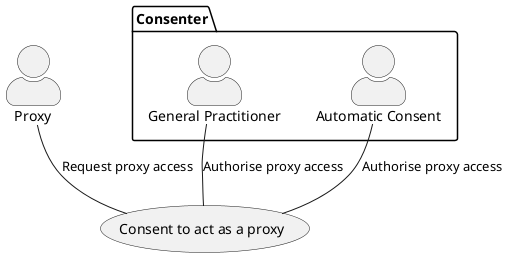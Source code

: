@startuml

skinparam actorStyle awesome


package Consenter {
  actor "General Practitioner" as pad
  actor "Automatic Consent" as auto
}

actor Proxy as pat

usecase "Consent to act as a proxy" as CON

pat -- CON : Request proxy access
auto -- CON : Authorise proxy access
pad -- CON : Authorise proxy access


@enduml
